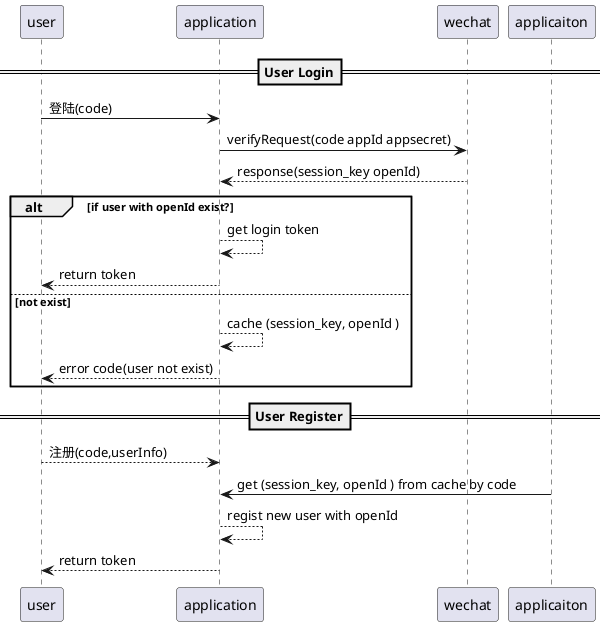 @startuml

==User Login==
user-> application: 登陆(code)
application -> wechat : verifyRequest(code appId appsecret)
wechat --> application: response(session_key openId)
alt if user with openId exist?

application --> application: get login token
application --> user: return token

else not exist

application --> application: cache (session_key, openId )
application --> user: error code(user not exist)

end

==User Register==

user --> application: 注册(code,userInfo)
applicaiton -> application: get (session_key, openId ) from cache by code
application --> application: regist new user with openId
application --> user: return token

@enduml
